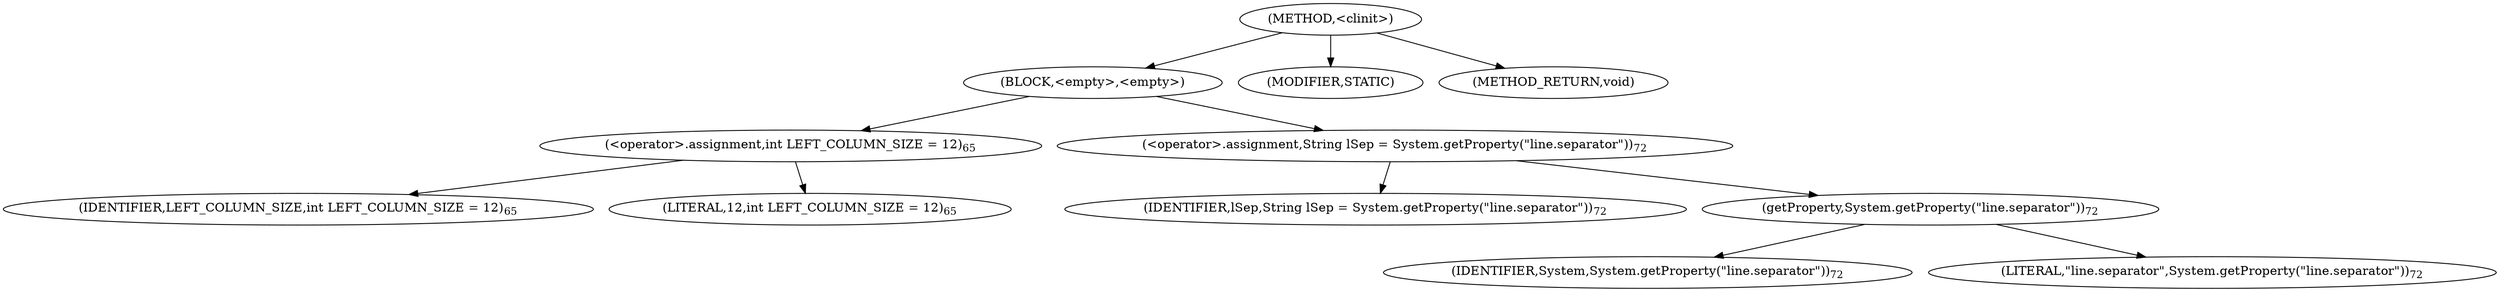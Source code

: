 digraph "&lt;clinit&gt;" {  
"395" [label = <(METHOD,&lt;clinit&gt;)> ]
"396" [label = <(BLOCK,&lt;empty&gt;,&lt;empty&gt;)> ]
"397" [label = <(&lt;operator&gt;.assignment,int LEFT_COLUMN_SIZE = 12)<SUB>65</SUB>> ]
"398" [label = <(IDENTIFIER,LEFT_COLUMN_SIZE,int LEFT_COLUMN_SIZE = 12)<SUB>65</SUB>> ]
"399" [label = <(LITERAL,12,int LEFT_COLUMN_SIZE = 12)<SUB>65</SUB>> ]
"400" [label = <(&lt;operator&gt;.assignment,String lSep = System.getProperty(&quot;line.separator&quot;))<SUB>72</SUB>> ]
"401" [label = <(IDENTIFIER,lSep,String lSep = System.getProperty(&quot;line.separator&quot;))<SUB>72</SUB>> ]
"402" [label = <(getProperty,System.getProperty(&quot;line.separator&quot;))<SUB>72</SUB>> ]
"403" [label = <(IDENTIFIER,System,System.getProperty(&quot;line.separator&quot;))<SUB>72</SUB>> ]
"404" [label = <(LITERAL,&quot;line.separator&quot;,System.getProperty(&quot;line.separator&quot;))<SUB>72</SUB>> ]
"405" [label = <(MODIFIER,STATIC)> ]
"406" [label = <(METHOD_RETURN,void)> ]
  "395" -> "396" 
  "395" -> "405" 
  "395" -> "406" 
  "396" -> "397" 
  "396" -> "400" 
  "397" -> "398" 
  "397" -> "399" 
  "400" -> "401" 
  "400" -> "402" 
  "402" -> "403" 
  "402" -> "404" 
}
